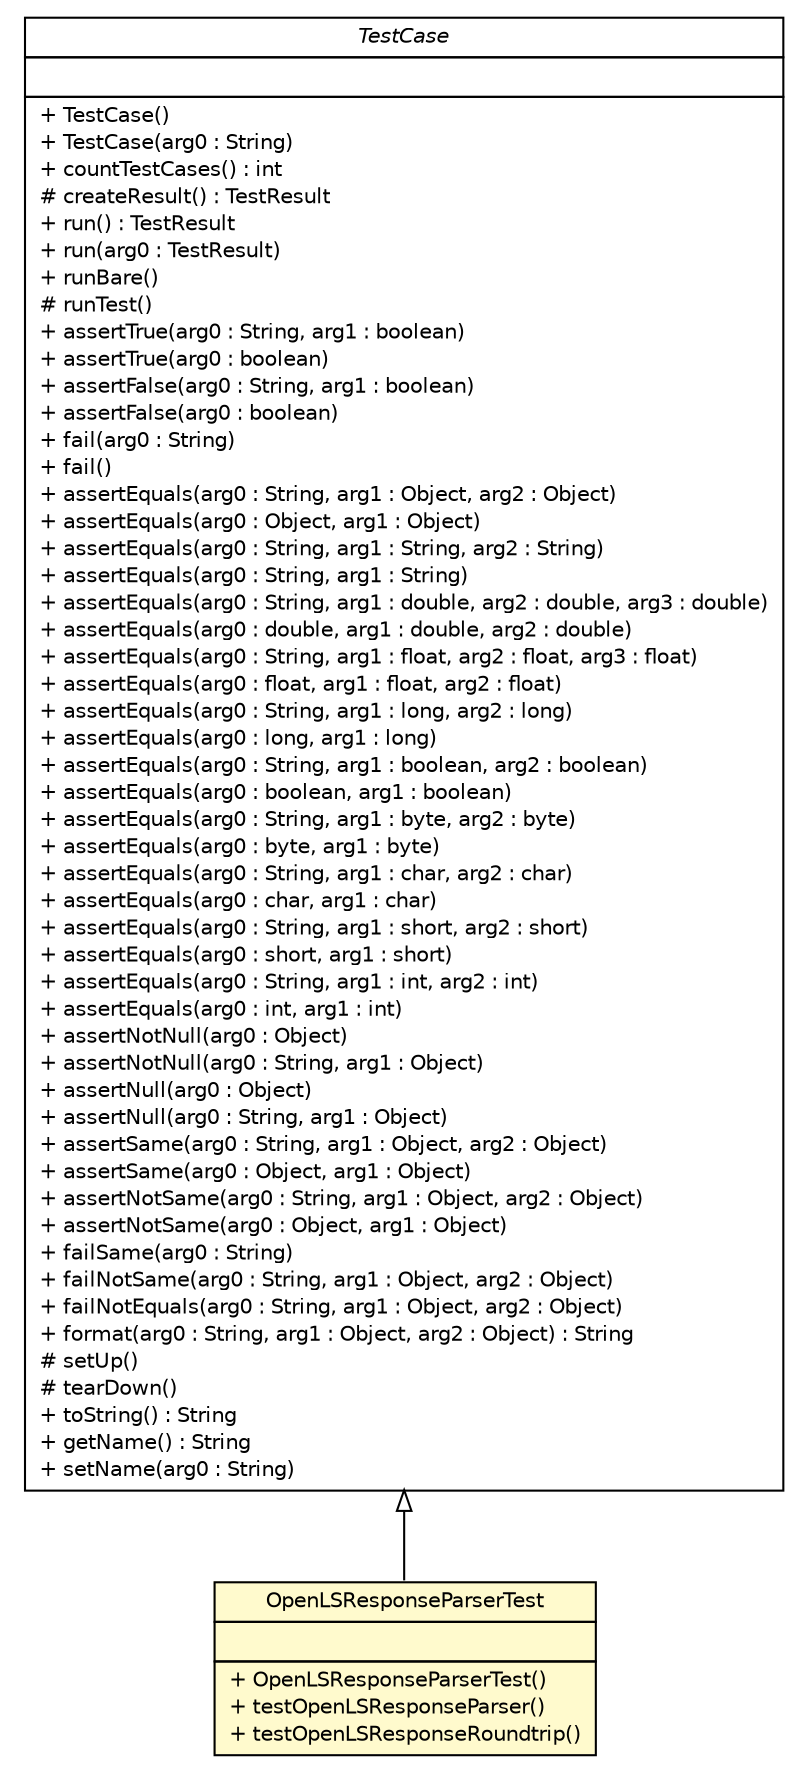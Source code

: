 #!/usr/local/bin/dot
#
# Class diagram 
# Generated by UMLGraph version R5_6-24-gf6e263 (http://www.umlgraph.org/)
#

digraph G {
	edge [fontname="Helvetica",fontsize=10,labelfontname="Helvetica",labelfontsize=10];
	node [fontname="Helvetica",fontsize=10,shape=plaintext];
	nodesep=0.25;
	ranksep=0.5;
	// nl.geozet.openls.OpenLSResponseParserTest
	c11 [label=<<table title="nl.geozet.openls.OpenLSResponseParserTest" border="0" cellborder="1" cellspacing="0" cellpadding="2" port="p" bgcolor="lemonChiffon" href="./OpenLSResponseParserTest.html">
		<tr><td><table border="0" cellspacing="0" cellpadding="1">
<tr><td align="center" balign="center"> OpenLSResponseParserTest </td></tr>
		</table></td></tr>
		<tr><td><table border="0" cellspacing="0" cellpadding="1">
<tr><td align="left" balign="left">  </td></tr>
		</table></td></tr>
		<tr><td><table border="0" cellspacing="0" cellpadding="1">
<tr><td align="left" balign="left"> + OpenLSResponseParserTest() </td></tr>
<tr><td align="left" balign="left"> + testOpenLSResponseParser() </td></tr>
<tr><td align="left" balign="left"> + testOpenLSResponseRoundtrip() </td></tr>
		</table></td></tr>
		</table>>, URL="./OpenLSResponseParserTest.html", fontname="Helvetica", fontcolor="black", fontsize=10.0];
	//nl.geozet.openls.OpenLSResponseParserTest extends junit.framework.TestCase
	c13:p -> c11:p [dir=back,arrowtail=empty];
	// junit.framework.TestCase
	c13 [label=<<table title="junit.framework.TestCase" border="0" cellborder="1" cellspacing="0" cellpadding="2" port="p">
		<tr><td><table border="0" cellspacing="0" cellpadding="1">
<tr><td align="center" balign="center"><font face="Helvetica-Oblique"> TestCase </font></td></tr>
		</table></td></tr>
		<tr><td><table border="0" cellspacing="0" cellpadding="1">
<tr><td align="left" balign="left">  </td></tr>
		</table></td></tr>
		<tr><td><table border="0" cellspacing="0" cellpadding="1">
<tr><td align="left" balign="left"> + TestCase() </td></tr>
<tr><td align="left" balign="left"> + TestCase(arg0 : String) </td></tr>
<tr><td align="left" balign="left"> + countTestCases() : int </td></tr>
<tr><td align="left" balign="left"> # createResult() : TestResult </td></tr>
<tr><td align="left" balign="left"> + run() : TestResult </td></tr>
<tr><td align="left" balign="left"> + run(arg0 : TestResult) </td></tr>
<tr><td align="left" balign="left"> + runBare() </td></tr>
<tr><td align="left" balign="left"> # runTest() </td></tr>
<tr><td align="left" balign="left"> + assertTrue(arg0 : String, arg1 : boolean) </td></tr>
<tr><td align="left" balign="left"> + assertTrue(arg0 : boolean) </td></tr>
<tr><td align="left" balign="left"> + assertFalse(arg0 : String, arg1 : boolean) </td></tr>
<tr><td align="left" balign="left"> + assertFalse(arg0 : boolean) </td></tr>
<tr><td align="left" balign="left"> + fail(arg0 : String) </td></tr>
<tr><td align="left" balign="left"> + fail() </td></tr>
<tr><td align="left" balign="left"> + assertEquals(arg0 : String, arg1 : Object, arg2 : Object) </td></tr>
<tr><td align="left" balign="left"> + assertEquals(arg0 : Object, arg1 : Object) </td></tr>
<tr><td align="left" balign="left"> + assertEquals(arg0 : String, arg1 : String, arg2 : String) </td></tr>
<tr><td align="left" balign="left"> + assertEquals(arg0 : String, arg1 : String) </td></tr>
<tr><td align="left" balign="left"> + assertEquals(arg0 : String, arg1 : double, arg2 : double, arg3 : double) </td></tr>
<tr><td align="left" balign="left"> + assertEquals(arg0 : double, arg1 : double, arg2 : double) </td></tr>
<tr><td align="left" balign="left"> + assertEquals(arg0 : String, arg1 : float, arg2 : float, arg3 : float) </td></tr>
<tr><td align="left" balign="left"> + assertEquals(arg0 : float, arg1 : float, arg2 : float) </td></tr>
<tr><td align="left" balign="left"> + assertEquals(arg0 : String, arg1 : long, arg2 : long) </td></tr>
<tr><td align="left" balign="left"> + assertEquals(arg0 : long, arg1 : long) </td></tr>
<tr><td align="left" balign="left"> + assertEquals(arg0 : String, arg1 : boolean, arg2 : boolean) </td></tr>
<tr><td align="left" balign="left"> + assertEquals(arg0 : boolean, arg1 : boolean) </td></tr>
<tr><td align="left" balign="left"> + assertEquals(arg0 : String, arg1 : byte, arg2 : byte) </td></tr>
<tr><td align="left" balign="left"> + assertEquals(arg0 : byte, arg1 : byte) </td></tr>
<tr><td align="left" balign="left"> + assertEquals(arg0 : String, arg1 : char, arg2 : char) </td></tr>
<tr><td align="left" balign="left"> + assertEquals(arg0 : char, arg1 : char) </td></tr>
<tr><td align="left" balign="left"> + assertEquals(arg0 : String, arg1 : short, arg2 : short) </td></tr>
<tr><td align="left" balign="left"> + assertEquals(arg0 : short, arg1 : short) </td></tr>
<tr><td align="left" balign="left"> + assertEquals(arg0 : String, arg1 : int, arg2 : int) </td></tr>
<tr><td align="left" balign="left"> + assertEquals(arg0 : int, arg1 : int) </td></tr>
<tr><td align="left" balign="left"> + assertNotNull(arg0 : Object) </td></tr>
<tr><td align="left" balign="left"> + assertNotNull(arg0 : String, arg1 : Object) </td></tr>
<tr><td align="left" balign="left"> + assertNull(arg0 : Object) </td></tr>
<tr><td align="left" balign="left"> + assertNull(arg0 : String, arg1 : Object) </td></tr>
<tr><td align="left" balign="left"> + assertSame(arg0 : String, arg1 : Object, arg2 : Object) </td></tr>
<tr><td align="left" balign="left"> + assertSame(arg0 : Object, arg1 : Object) </td></tr>
<tr><td align="left" balign="left"> + assertNotSame(arg0 : String, arg1 : Object, arg2 : Object) </td></tr>
<tr><td align="left" balign="left"> + assertNotSame(arg0 : Object, arg1 : Object) </td></tr>
<tr><td align="left" balign="left"> + failSame(arg0 : String) </td></tr>
<tr><td align="left" balign="left"> + failNotSame(arg0 : String, arg1 : Object, arg2 : Object) </td></tr>
<tr><td align="left" balign="left"> + failNotEquals(arg0 : String, arg1 : Object, arg2 : Object) </td></tr>
<tr><td align="left" balign="left"> + format(arg0 : String, arg1 : Object, arg2 : Object) : String </td></tr>
<tr><td align="left" balign="left"> # setUp() </td></tr>
<tr><td align="left" balign="left"> # tearDown() </td></tr>
<tr><td align="left" balign="left"> + toString() : String </td></tr>
<tr><td align="left" balign="left"> + getName() : String </td></tr>
<tr><td align="left" balign="left"> + setName(arg0 : String) </td></tr>
		</table></td></tr>
		</table>>, URL="null", fontname="Helvetica", fontcolor="black", fontsize=10.0];
}

